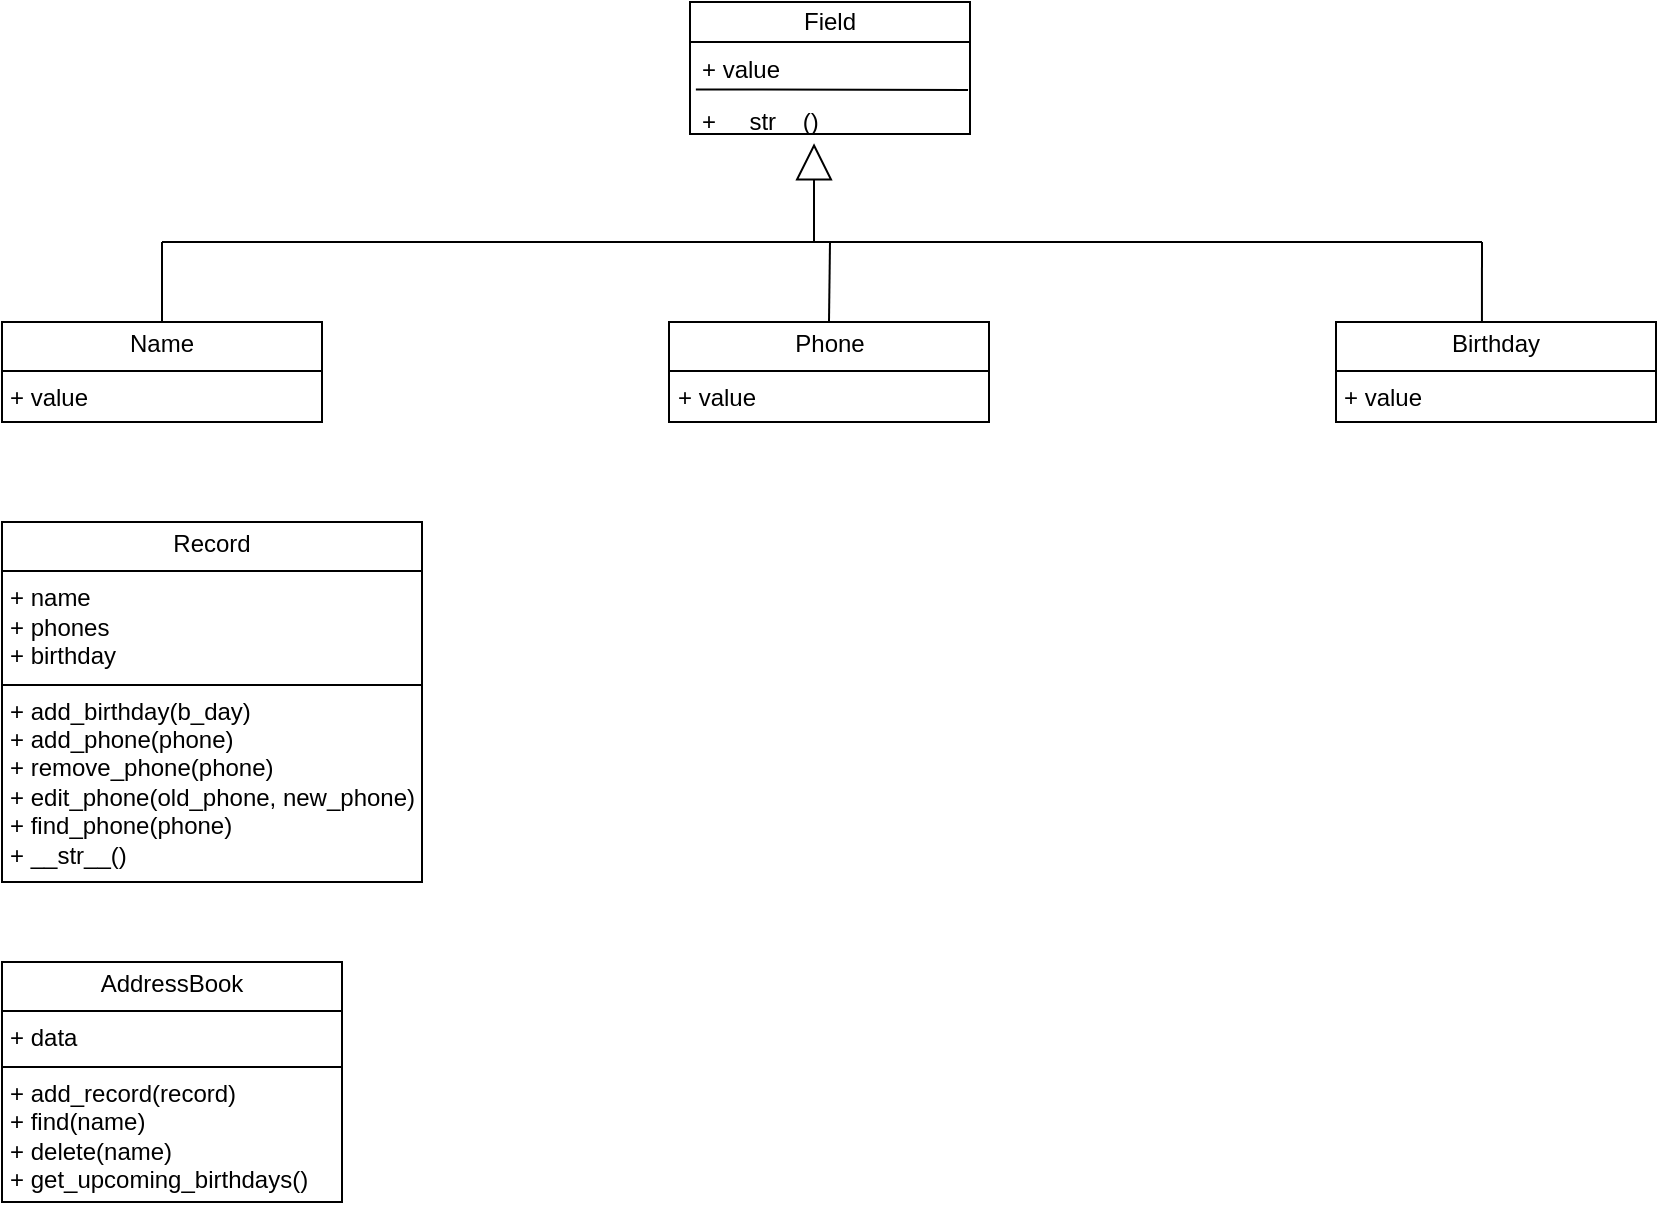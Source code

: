 <mxfile version="24.0.6" type="github">
  <diagram id="C5RBs43oDa-KdzZeNtuy" name="Page-1">
    <mxGraphModel dx="2074" dy="1140" grid="1" gridSize="10" guides="1" tooltips="1" connect="1" arrows="1" fold="1" page="1" pageScale="1" pageWidth="827" pageHeight="1169" math="0" shadow="0">
      <root>
        <object label="" id="WIyWlLk6GJQsqaUBKTNV-0">
          <mxCell />
        </object>
        <mxCell id="WIyWlLk6GJQsqaUBKTNV-1" parent="WIyWlLk6GJQsqaUBKTNV-0" />
        <mxCell id="f6lW1yNHRgjdDkR1wm29-10" value="Field" style="swimlane;fontStyle=0;childLayout=stackLayout;horizontal=1;startSize=20;fillColor=none;horizontalStack=0;resizeParent=1;resizeParentMax=0;resizeLast=0;collapsible=1;marginBottom=0;whiteSpace=wrap;html=1;" vertex="1" parent="WIyWlLk6GJQsqaUBKTNV-1">
          <mxGeometry x="344" width="140" height="66" as="geometry" />
        </mxCell>
        <mxCell id="f6lW1yNHRgjdDkR1wm29-11" value="+ value" style="text;strokeColor=none;fillColor=none;align=left;verticalAlign=top;spacingLeft=4;spacingRight=4;overflow=hidden;rotatable=0;points=[[0,0.5],[1,0.5]];portConstraint=eastwest;whiteSpace=wrap;html=1;" vertex="1" parent="f6lW1yNHRgjdDkR1wm29-10">
          <mxGeometry y="20" width="140" height="26" as="geometry" />
        </mxCell>
        <mxCell id="f6lW1yNHRgjdDkR1wm29-12" value="+ __str__()" style="text;strokeColor=none;fillColor=none;align=left;verticalAlign=top;spacingLeft=4;spacingRight=4;overflow=hidden;rotatable=0;points=[[0,0.5],[1,0.5]];portConstraint=eastwest;whiteSpace=wrap;html=1;" vertex="1" parent="f6lW1yNHRgjdDkR1wm29-10">
          <mxGeometry y="46" width="140" height="20" as="geometry" />
        </mxCell>
        <mxCell id="f6lW1yNHRgjdDkR1wm29-16" value="" style="endArrow=none;html=1;rounded=0;entryX=0.993;entryY=0.923;entryDx=0;entryDy=0;entryPerimeter=0;exitX=0.021;exitY=-0.115;exitDx=0;exitDy=0;exitPerimeter=0;" edge="1" parent="f6lW1yNHRgjdDkR1wm29-10" source="f6lW1yNHRgjdDkR1wm29-12" target="f6lW1yNHRgjdDkR1wm29-11">
          <mxGeometry width="50" height="50" relative="1" as="geometry">
            <mxPoint x="220" y="290" as="sourcePoint" />
            <mxPoint x="270" y="240" as="targetPoint" />
          </mxGeometry>
        </mxCell>
        <mxCell id="f6lW1yNHRgjdDkR1wm29-15" value="&lt;p style=&quot;margin:0px;margin-top:4px;text-align:center;&quot;&gt;Name&lt;/p&gt;&lt;hr size=&quot;1&quot; style=&quot;border-style:solid;&quot;&gt;&lt;p style=&quot;margin:0px;margin-left:4px;&quot;&gt;+ value&lt;/p&gt;" style="verticalAlign=top;align=left;overflow=fill;html=1;whiteSpace=wrap;" vertex="1" parent="WIyWlLk6GJQsqaUBKTNV-1">
          <mxGeometry y="160" width="160" height="50" as="geometry" />
        </mxCell>
        <mxCell id="f6lW1yNHRgjdDkR1wm29-17" value="&lt;p style=&quot;margin:0px;margin-top:4px;text-align:center;&quot;&gt;Phone&lt;/p&gt;&lt;hr size=&quot;1&quot; style=&quot;border-style:solid;&quot;&gt;&lt;p style=&quot;margin:0px;margin-left:4px;&quot;&gt;+ value&lt;/p&gt;" style="verticalAlign=top;align=left;overflow=fill;html=1;whiteSpace=wrap;" vertex="1" parent="WIyWlLk6GJQsqaUBKTNV-1">
          <mxGeometry x="333.5" y="160" width="160" height="50" as="geometry" />
        </mxCell>
        <mxCell id="f6lW1yNHRgjdDkR1wm29-18" value="&lt;p style=&quot;margin:0px;margin-top:4px;text-align:center;&quot;&gt;Birthday&lt;/p&gt;&lt;hr size=&quot;1&quot; style=&quot;border-style:solid;&quot;&gt;&lt;p style=&quot;margin:0px;margin-left:4px;&quot;&gt;+ value&lt;br&gt;&lt;/p&gt;" style="verticalAlign=top;align=left;overflow=fill;html=1;whiteSpace=wrap;" vertex="1" parent="WIyWlLk6GJQsqaUBKTNV-1">
          <mxGeometry x="667" y="160" width="160" height="50" as="geometry" />
        </mxCell>
        <mxCell id="f6lW1yNHRgjdDkR1wm29-21" value="" style="endArrow=none;html=1;rounded=0;entryX=0.5;entryY=0;entryDx=0;entryDy=0;" edge="1" parent="WIyWlLk6GJQsqaUBKTNV-1" target="f6lW1yNHRgjdDkR1wm29-15">
          <mxGeometry width="50" height="50" relative="1" as="geometry">
            <mxPoint x="80" y="120" as="sourcePoint" />
            <mxPoint x="440" y="260" as="targetPoint" />
          </mxGeometry>
        </mxCell>
        <mxCell id="f6lW1yNHRgjdDkR1wm29-22" value="" style="endArrow=none;html=1;rounded=0;" edge="1" parent="WIyWlLk6GJQsqaUBKTNV-1">
          <mxGeometry width="50" height="50" relative="1" as="geometry">
            <mxPoint x="740" y="120" as="sourcePoint" />
            <mxPoint x="80" y="120" as="targetPoint" />
          </mxGeometry>
        </mxCell>
        <mxCell id="f6lW1yNHRgjdDkR1wm29-23" value="" style="endArrow=none;html=1;rounded=0;exitX=0.456;exitY=-0.011;exitDx=0;exitDy=0;exitPerimeter=0;" edge="1" parent="WIyWlLk6GJQsqaUBKTNV-1" source="f6lW1yNHRgjdDkR1wm29-18">
          <mxGeometry width="50" height="50" relative="1" as="geometry">
            <mxPoint x="390" y="310" as="sourcePoint" />
            <mxPoint x="740" y="120" as="targetPoint" />
          </mxGeometry>
        </mxCell>
        <mxCell id="f6lW1yNHRgjdDkR1wm29-24" value="" style="endArrow=block;endSize=16;endFill=0;html=1;rounded=0;entryX=0.443;entryY=1.231;entryDx=0;entryDy=0;entryPerimeter=0;" edge="1" parent="WIyWlLk6GJQsqaUBKTNV-1" target="f6lW1yNHRgjdDkR1wm29-12">
          <mxGeometry width="160" relative="1" as="geometry">
            <mxPoint x="406" y="120" as="sourcePoint" />
            <mxPoint x="490" y="280" as="targetPoint" />
          </mxGeometry>
        </mxCell>
        <mxCell id="f6lW1yNHRgjdDkR1wm29-25" value="" style="endArrow=none;html=1;rounded=0;exitX=0.5;exitY=0;exitDx=0;exitDy=0;" edge="1" parent="WIyWlLk6GJQsqaUBKTNV-1" source="f6lW1yNHRgjdDkR1wm29-17">
          <mxGeometry width="50" height="50" relative="1" as="geometry">
            <mxPoint x="390" y="310" as="sourcePoint" />
            <mxPoint x="414" y="120" as="targetPoint" />
          </mxGeometry>
        </mxCell>
        <mxCell id="f6lW1yNHRgjdDkR1wm29-26" value="&lt;p style=&quot;margin:0px;margin-top:4px;text-align:center;&quot;&gt;Record&lt;/p&gt;&lt;hr size=&quot;1&quot; style=&quot;border-style:solid;&quot;&gt;&lt;p style=&quot;margin:0px;margin-left:4px;&quot;&gt;+ name&lt;/p&gt;&lt;p style=&quot;margin:0px;margin-left:4px;&quot;&gt;+ phones&lt;/p&gt;&lt;p style=&quot;margin:0px;margin-left:4px;&quot;&gt;+ birthday&amp;nbsp;&lt;/p&gt;&lt;hr size=&quot;1&quot; style=&quot;border-style:solid;&quot;&gt;&lt;p style=&quot;margin:0px;margin-left:4px;&quot;&gt;+ add_birthday(b_day)&lt;/p&gt;&lt;p style=&quot;margin:0px;margin-left:4px;&quot;&gt;+ add_phone(phone)&lt;/p&gt;&lt;p style=&quot;margin:0px;margin-left:4px;&quot;&gt;+ remove_phone(phone)&lt;/p&gt;&lt;p style=&quot;margin:0px;margin-left:4px;&quot;&gt;+ edit_phone(old_phone, new_phone)&lt;/p&gt;&lt;p style=&quot;margin:0px;margin-left:4px;&quot;&gt;+ find_phone(phone)&lt;/p&gt;&lt;p style=&quot;margin:0px;margin-left:4px;&quot;&gt;+ __str__()&lt;/p&gt;" style="verticalAlign=top;align=left;overflow=fill;html=1;whiteSpace=wrap;" vertex="1" parent="WIyWlLk6GJQsqaUBKTNV-1">
          <mxGeometry y="260" width="210" height="180" as="geometry" />
        </mxCell>
        <mxCell id="f6lW1yNHRgjdDkR1wm29-27" value="&lt;p style=&quot;margin:0px;margin-top:4px;text-align:center;&quot;&gt;AddressBook&lt;/p&gt;&lt;hr size=&quot;1&quot; style=&quot;border-style:solid;&quot;&gt;&lt;p style=&quot;margin:0px;margin-left:4px;&quot;&gt;+ data&lt;/p&gt;&lt;hr size=&quot;1&quot; style=&quot;border-style:solid;&quot;&gt;&lt;p style=&quot;margin:0px;margin-left:4px;&quot;&gt;+ add_record(record)&lt;/p&gt;&lt;p style=&quot;margin:0px;margin-left:4px;&quot;&gt;+&amp;nbsp;find(name)&lt;br&gt;+&amp;nbsp;delete(name)&lt;/p&gt;&lt;p style=&quot;margin:0px;margin-left:4px;&quot;&gt;+&amp;nbsp;get_upcoming_birthdays()&lt;/p&gt;" style="verticalAlign=top;align=left;overflow=fill;html=1;whiteSpace=wrap;" vertex="1" parent="WIyWlLk6GJQsqaUBKTNV-1">
          <mxGeometry y="480" width="170" height="120" as="geometry" />
        </mxCell>
      </root>
    </mxGraphModel>
  </diagram>
</mxfile>
